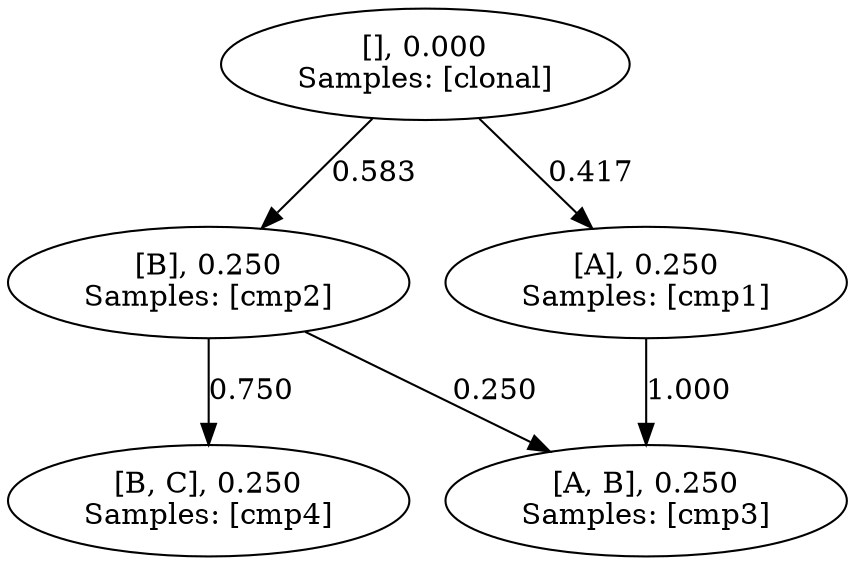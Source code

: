 digraph g{
0 [label="[], 0.000
Samples: [clonal]
"]
1 [label="[B], 0.250
Samples: [cmp2]
"]
2 [label="[A], 0.250
Samples: [cmp1]
"]
3 [label="[B, C], 0.250
Samples: [cmp4]
"]
4 [label="[A, B], 0.250
Samples: [cmp3]
"]
0 -> 1[label="0.583"]
0 -> 2[label="0.417"]
1 -> 3[label="0.750"]
1 -> 4[label="0.250"]
2 -> 4[label="1.000"]
}

